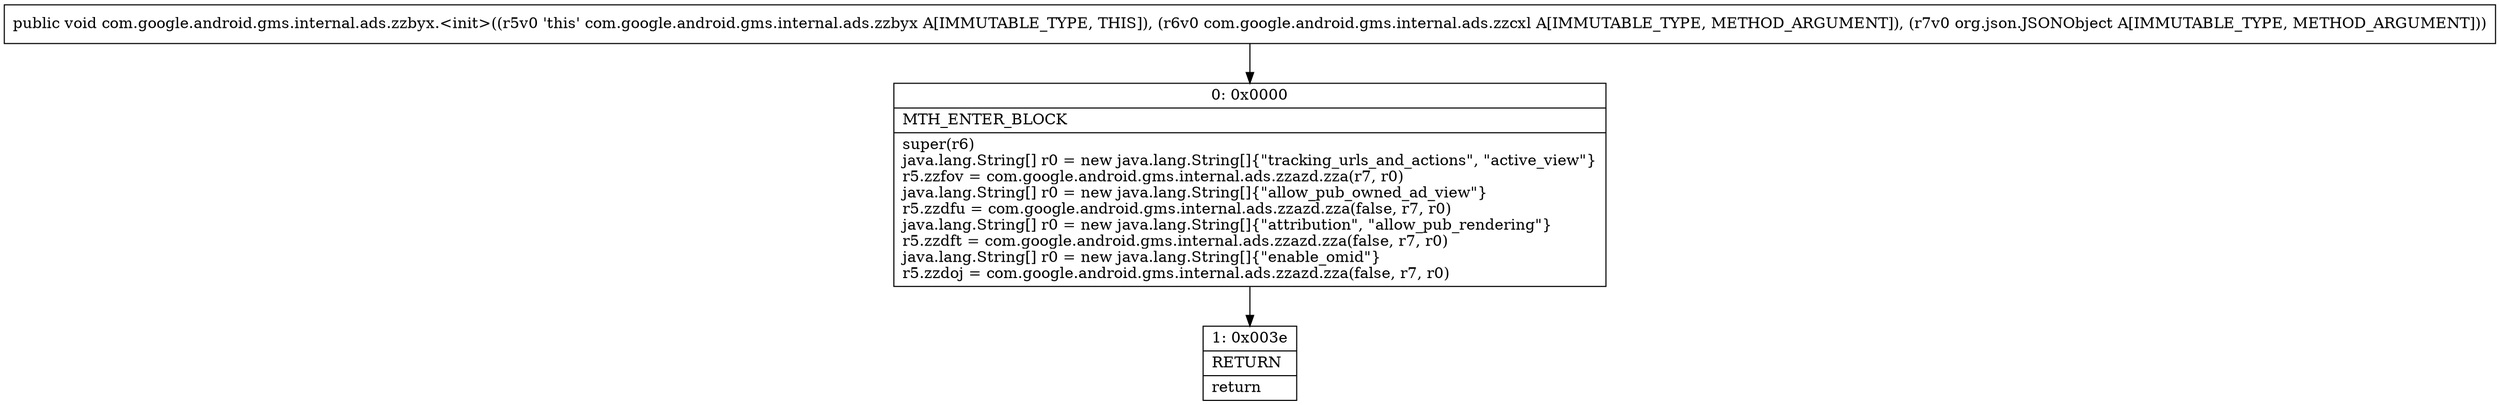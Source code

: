 digraph "CFG forcom.google.android.gms.internal.ads.zzbyx.\<init\>(Lcom\/google\/android\/gms\/internal\/ads\/zzcxl;Lorg\/json\/JSONObject;)V" {
Node_0 [shape=record,label="{0\:\ 0x0000|MTH_ENTER_BLOCK\l|super(r6)\ljava.lang.String[] r0 = new java.lang.String[]\{\"tracking_urls_and_actions\", \"active_view\"\}\lr5.zzfov = com.google.android.gms.internal.ads.zzazd.zza(r7, r0)\ljava.lang.String[] r0 = new java.lang.String[]\{\"allow_pub_owned_ad_view\"\}\lr5.zzdfu = com.google.android.gms.internal.ads.zzazd.zza(false, r7, r0)\ljava.lang.String[] r0 = new java.lang.String[]\{\"attribution\", \"allow_pub_rendering\"\}\lr5.zzdft = com.google.android.gms.internal.ads.zzazd.zza(false, r7, r0)\ljava.lang.String[] r0 = new java.lang.String[]\{\"enable_omid\"\}\lr5.zzdoj = com.google.android.gms.internal.ads.zzazd.zza(false, r7, r0)\l}"];
Node_1 [shape=record,label="{1\:\ 0x003e|RETURN\l|return\l}"];
MethodNode[shape=record,label="{public void com.google.android.gms.internal.ads.zzbyx.\<init\>((r5v0 'this' com.google.android.gms.internal.ads.zzbyx A[IMMUTABLE_TYPE, THIS]), (r6v0 com.google.android.gms.internal.ads.zzcxl A[IMMUTABLE_TYPE, METHOD_ARGUMENT]), (r7v0 org.json.JSONObject A[IMMUTABLE_TYPE, METHOD_ARGUMENT])) }"];
MethodNode -> Node_0;
Node_0 -> Node_1;
}


